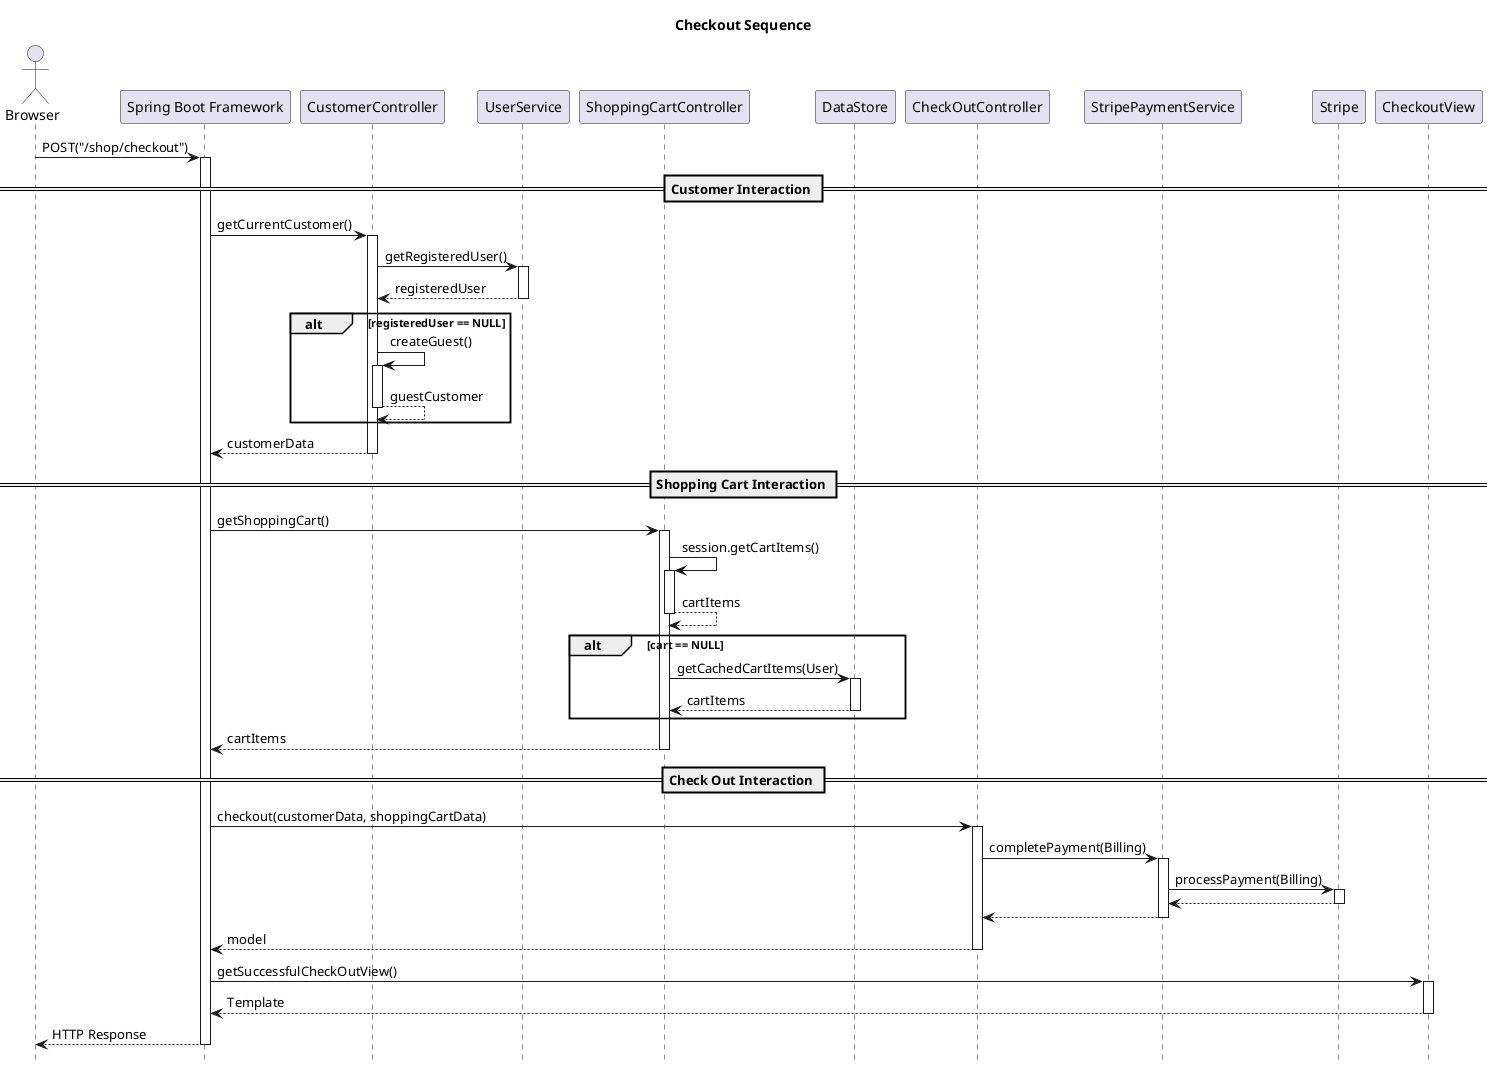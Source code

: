 @startuml
title Checkout Sequence
hide footbox
autoactivate on

actor "Browser" as client
participant "Spring Boot Framework" as SB
client -> SB : POST("/shop/checkout")

== Customer Interaction ==
SB -> CustomerController : getCurrentCustomer()
   CustomerController -> UserService : getRegisteredUser()
   return registeredUser
alt registeredUser == NULL
   CustomerController -> CustomerController : createGuest()
   return guestCustomer
end
return customerData

== Shopping Cart Interaction ==
SB -> ShoppingCartController : getShoppingCart()
ShoppingCartController -> ShoppingCartController : session.getCartItems()
return cartItems
alt cart == NULL
   ShoppingCartController -> DataStore : getCachedCartItems(User)
   return cartItems
end
return cartItems

== Check Out Interaction ==
SB -> CheckOutController : checkout(customerData, shoppingCartData)
CheckOutController -> StripePaymentService : completePayment(Billing)
StripePaymentService -> Stripe : processPayment(Billing)
return
return
return model
SB -> CheckoutView : getSuccessfulCheckOutView()
return Template
return HTTP Response
@enduml